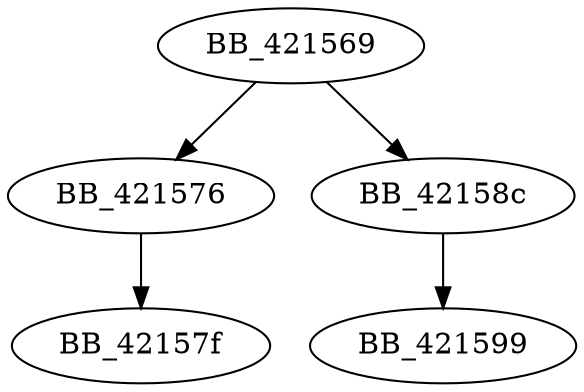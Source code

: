 DiGraph __lock_file2{
BB_421569->BB_421576
BB_421569->BB_42158c
BB_421576->BB_42157f
BB_42158c->BB_421599
}
